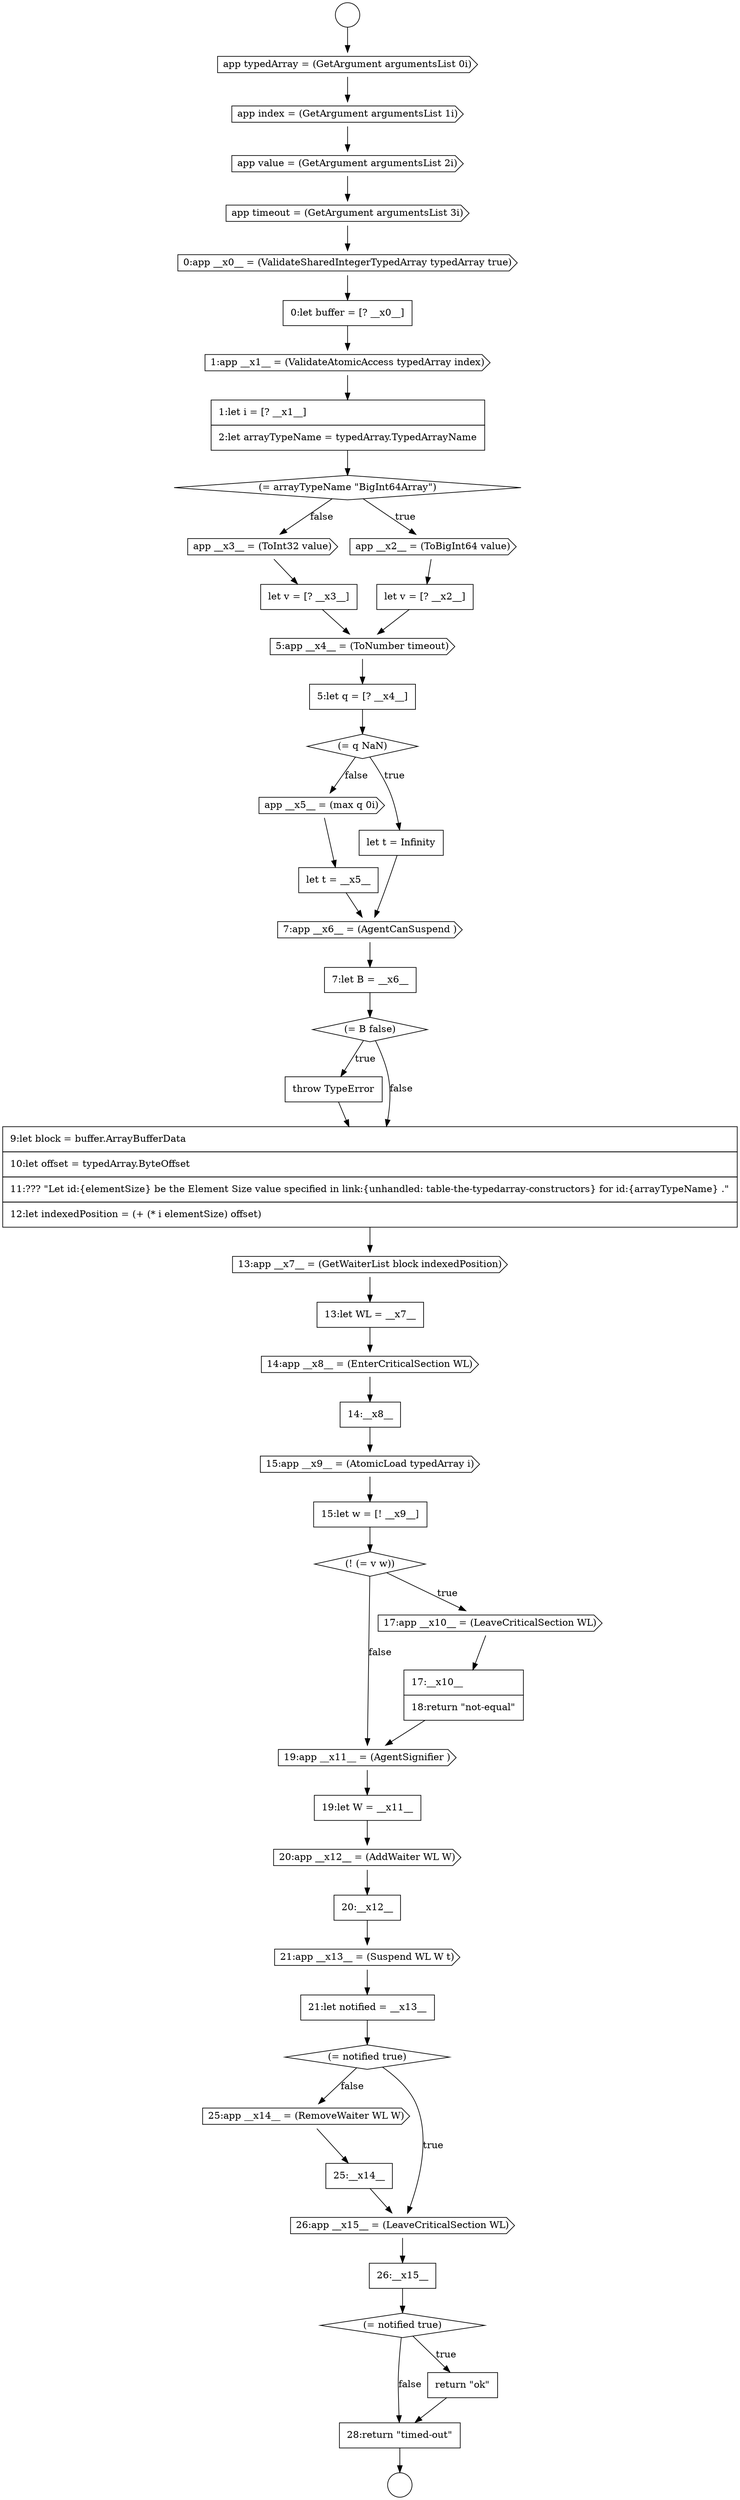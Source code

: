 digraph {
  node17875 [shape=cds, label=<<font color="black">13:app __x7__ = (GetWaiterList block indexedPosition)</font>> color="black" fillcolor="white" style=filled]
  node17871 [shape=none, margin=0, label=<<font color="black">
    <table border="0" cellborder="1" cellspacing="0" cellpadding="10">
      <tr><td align="left">7:let B = __x6__</td></tr>
    </table>
  </font>> color="black" fillcolor="white" style=filled]
  node17876 [shape=none, margin=0, label=<<font color="black">
    <table border="0" cellborder="1" cellspacing="0" cellpadding="10">
      <tr><td align="left">13:let WL = __x7__</td></tr>
    </table>
  </font>> color="black" fillcolor="white" style=filled]
  node17863 [shape=none, margin=0, label=<<font color="black">
    <table border="0" cellborder="1" cellspacing="0" cellpadding="10">
      <tr><td align="left">let v = [? __x3__]</td></tr>
    </table>
  </font>> color="black" fillcolor="white" style=filled]
  node17869 [shape=none, margin=0, label=<<font color="black">
    <table border="0" cellborder="1" cellspacing="0" cellpadding="10">
      <tr><td align="left">let t = __x5__</td></tr>
    </table>
  </font>> color="black" fillcolor="white" style=filled]
  node17897 [shape=none, margin=0, label=<<font color="black">
    <table border="0" cellborder="1" cellspacing="0" cellpadding="10">
      <tr><td align="left">28:return &quot;timed-out&quot;</td></tr>
    </table>
  </font>> color="black" fillcolor="white" style=filled]
  node17850 [shape=circle label=" " color="black" fillcolor="white" style=filled]
  node17853 [shape=cds, label=<<font color="black">app value = (GetArgument argumentsList 2i)</font>> color="black" fillcolor="white" style=filled]
  node17881 [shape=diamond, label=<<font color="black">(! (= v w))</font>> color="black" fillcolor="white" style=filled]
  node17868 [shape=cds, label=<<font color="black">app __x5__ = (max q 0i)</font>> color="black" fillcolor="white" style=filled]
  node17856 [shape=none, margin=0, label=<<font color="black">
    <table border="0" cellborder="1" cellspacing="0" cellpadding="10">
      <tr><td align="left">0:let buffer = [? __x0__]</td></tr>
    </table>
  </font>> color="black" fillcolor="white" style=filled]
  node17888 [shape=cds, label=<<font color="black">21:app __x13__ = (Suspend WL W t)</font>> color="black" fillcolor="white" style=filled]
  node17867 [shape=none, margin=0, label=<<font color="black">
    <table border="0" cellborder="1" cellspacing="0" cellpadding="10">
      <tr><td align="left">let t = Infinity</td></tr>
    </table>
  </font>> color="black" fillcolor="white" style=filled]
  node17857 [shape=cds, label=<<font color="black">1:app __x1__ = (ValidateAtomicAccess typedArray index)</font>> color="black" fillcolor="white" style=filled]
  node17852 [shape=cds, label=<<font color="black">app index = (GetArgument argumentsList 1i)</font>> color="black" fillcolor="white" style=filled]
  node17894 [shape=none, margin=0, label=<<font color="black">
    <table border="0" cellborder="1" cellspacing="0" cellpadding="10">
      <tr><td align="left">26:__x15__</td></tr>
    </table>
  </font>> color="black" fillcolor="white" style=filled]
  node17884 [shape=cds, label=<<font color="black">19:app __x11__ = (AgentSignifier )</font>> color="black" fillcolor="white" style=filled]
  node17855 [shape=cds, label=<<font color="black">0:app __x0__ = (ValidateSharedIntegerTypedArray typedArray true)</font>> color="black" fillcolor="white" style=filled]
  node17879 [shape=cds, label=<<font color="black">15:app __x9__ = (AtomicLoad typedArray i)</font>> color="black" fillcolor="white" style=filled]
  node17862 [shape=cds, label=<<font color="black">app __x3__ = (ToInt32 value)</font>> color="black" fillcolor="white" style=filled]
  node17859 [shape=diamond, label=<<font color="black">(= arrayTypeName &quot;BigInt64Array&quot;)</font>> color="black" fillcolor="white" style=filled]
  node17866 [shape=diamond, label=<<font color="black">(= q NaN)</font>> color="black" fillcolor="white" style=filled]
  node17887 [shape=none, margin=0, label=<<font color="black">
    <table border="0" cellborder="1" cellspacing="0" cellpadding="10">
      <tr><td align="left">20:__x12__</td></tr>
    </table>
  </font>> color="black" fillcolor="white" style=filled]
  node17870 [shape=cds, label=<<font color="black">7:app __x6__ = (AgentCanSuspend )</font>> color="black" fillcolor="white" style=filled]
  node17891 [shape=cds, label=<<font color="black">25:app __x14__ = (RemoveWaiter WL W)</font>> color="black" fillcolor="white" style=filled]
  node17889 [shape=none, margin=0, label=<<font color="black">
    <table border="0" cellborder="1" cellspacing="0" cellpadding="10">
      <tr><td align="left">21:let notified = __x13__</td></tr>
    </table>
  </font>> color="black" fillcolor="white" style=filled]
  node17890 [shape=diamond, label=<<font color="black">(= notified true)</font>> color="black" fillcolor="white" style=filled]
  node17883 [shape=none, margin=0, label=<<font color="black">
    <table border="0" cellborder="1" cellspacing="0" cellpadding="10">
      <tr><td align="left">17:__x10__</td></tr>
      <tr><td align="left">18:return &quot;not-equal&quot;</td></tr>
    </table>
  </font>> color="black" fillcolor="white" style=filled]
  node17895 [shape=diamond, label=<<font color="black">(= notified true)</font>> color="black" fillcolor="white" style=filled]
  node17873 [shape=none, margin=0, label=<<font color="black">
    <table border="0" cellborder="1" cellspacing="0" cellpadding="10">
      <tr><td align="left">throw TypeError</td></tr>
    </table>
  </font>> color="black" fillcolor="white" style=filled]
  node17858 [shape=none, margin=0, label=<<font color="black">
    <table border="0" cellborder="1" cellspacing="0" cellpadding="10">
      <tr><td align="left">1:let i = [? __x1__]</td></tr>
      <tr><td align="left">2:let arrayTypeName = typedArray.TypedArrayName</td></tr>
    </table>
  </font>> color="black" fillcolor="white" style=filled]
  node17851 [shape=cds, label=<<font color="black">app typedArray = (GetArgument argumentsList 0i)</font>> color="black" fillcolor="white" style=filled]
  node17880 [shape=none, margin=0, label=<<font color="black">
    <table border="0" cellborder="1" cellspacing="0" cellpadding="10">
      <tr><td align="left">15:let w = [! __x9__]</td></tr>
    </table>
  </font>> color="black" fillcolor="white" style=filled]
  node17854 [shape=cds, label=<<font color="black">app timeout = (GetArgument argumentsList 3i)</font>> color="black" fillcolor="white" style=filled]
  node17882 [shape=cds, label=<<font color="black">17:app __x10__ = (LeaveCriticalSection WL)</font>> color="black" fillcolor="white" style=filled]
  node17865 [shape=none, margin=0, label=<<font color="black">
    <table border="0" cellborder="1" cellspacing="0" cellpadding="10">
      <tr><td align="left">5:let q = [? __x4__]</td></tr>
    </table>
  </font>> color="black" fillcolor="white" style=filled]
  node17860 [shape=cds, label=<<font color="black">app __x2__ = (ToBigInt64 value)</font>> color="black" fillcolor="white" style=filled]
  node17892 [shape=none, margin=0, label=<<font color="black">
    <table border="0" cellborder="1" cellspacing="0" cellpadding="10">
      <tr><td align="left">25:__x14__</td></tr>
    </table>
  </font>> color="black" fillcolor="white" style=filled]
  node17886 [shape=cds, label=<<font color="black">20:app __x12__ = (AddWaiter WL W)</font>> color="black" fillcolor="white" style=filled]
  node17874 [shape=none, margin=0, label=<<font color="black">
    <table border="0" cellborder="1" cellspacing="0" cellpadding="10">
      <tr><td align="left">9:let block = buffer.ArrayBufferData</td></tr>
      <tr><td align="left">10:let offset = typedArray.ByteOffset</td></tr>
      <tr><td align="left">11:??? &quot;Let id:{elementSize} be the Element Size value specified in link:{unhandled: table-the-typedarray-constructors} for id:{arrayTypeName} .&quot;</td></tr>
      <tr><td align="left">12:let indexedPosition = (+ (* i elementSize) offset)</td></tr>
    </table>
  </font>> color="black" fillcolor="white" style=filled]
  node17896 [shape=none, margin=0, label=<<font color="black">
    <table border="0" cellborder="1" cellspacing="0" cellpadding="10">
      <tr><td align="left">return &quot;ok&quot;</td></tr>
    </table>
  </font>> color="black" fillcolor="white" style=filled]
  node17877 [shape=cds, label=<<font color="black">14:app __x8__ = (EnterCriticalSection WL)</font>> color="black" fillcolor="white" style=filled]
  node17864 [shape=cds, label=<<font color="black">5:app __x4__ = (ToNumber timeout)</font>> color="black" fillcolor="white" style=filled]
  node17885 [shape=none, margin=0, label=<<font color="black">
    <table border="0" cellborder="1" cellspacing="0" cellpadding="10">
      <tr><td align="left">19:let W = __x11__</td></tr>
    </table>
  </font>> color="black" fillcolor="white" style=filled]
  node17872 [shape=diamond, label=<<font color="black">(= B false)</font>> color="black" fillcolor="white" style=filled]
  node17878 [shape=none, margin=0, label=<<font color="black">
    <table border="0" cellborder="1" cellspacing="0" cellpadding="10">
      <tr><td align="left">14:__x8__</td></tr>
    </table>
  </font>> color="black" fillcolor="white" style=filled]
  node17849 [shape=circle label=" " color="black" fillcolor="white" style=filled]
  node17861 [shape=none, margin=0, label=<<font color="black">
    <table border="0" cellborder="1" cellspacing="0" cellpadding="10">
      <tr><td align="left">let v = [? __x2__]</td></tr>
    </table>
  </font>> color="black" fillcolor="white" style=filled]
  node17893 [shape=cds, label=<<font color="black">26:app __x15__ = (LeaveCriticalSection WL)</font>> color="black" fillcolor="white" style=filled]
  node17870 -> node17871 [ color="black"]
  node17857 -> node17858 [ color="black"]
  node17862 -> node17863 [ color="black"]
  node17880 -> node17881 [ color="black"]
  node17873 -> node17874 [ color="black"]
  node17863 -> node17864 [ color="black"]
  node17860 -> node17861 [ color="black"]
  node17851 -> node17852 [ color="black"]
  node17886 -> node17887 [ color="black"]
  node17879 -> node17880 [ color="black"]
  node17883 -> node17884 [ color="black"]
  node17871 -> node17872 [ color="black"]
  node17896 -> node17897 [ color="black"]
  node17869 -> node17870 [ color="black"]
  node17884 -> node17885 [ color="black"]
  node17881 -> node17882 [label=<<font color="black">true</font>> color="black"]
  node17881 -> node17884 [label=<<font color="black">false</font>> color="black"]
  node17877 -> node17878 [ color="black"]
  node17852 -> node17853 [ color="black"]
  node17872 -> node17873 [label=<<font color="black">true</font>> color="black"]
  node17872 -> node17874 [label=<<font color="black">false</font>> color="black"]
  node17865 -> node17866 [ color="black"]
  node17894 -> node17895 [ color="black"]
  node17854 -> node17855 [ color="black"]
  node17859 -> node17860 [label=<<font color="black">true</font>> color="black"]
  node17859 -> node17862 [label=<<font color="black">false</font>> color="black"]
  node17882 -> node17883 [ color="black"]
  node17876 -> node17877 [ color="black"]
  node17885 -> node17886 [ color="black"]
  node17861 -> node17864 [ color="black"]
  node17888 -> node17889 [ color="black"]
  node17891 -> node17892 [ color="black"]
  node17858 -> node17859 [ color="black"]
  node17892 -> node17893 [ color="black"]
  node17867 -> node17870 [ color="black"]
  node17895 -> node17896 [label=<<font color="black">true</font>> color="black"]
  node17895 -> node17897 [label=<<font color="black">false</font>> color="black"]
  node17868 -> node17869 [ color="black"]
  node17889 -> node17890 [ color="black"]
  node17849 -> node17851 [ color="black"]
  node17887 -> node17888 [ color="black"]
  node17875 -> node17876 [ color="black"]
  node17874 -> node17875 [ color="black"]
  node17864 -> node17865 [ color="black"]
  node17866 -> node17867 [label=<<font color="black">true</font>> color="black"]
  node17866 -> node17868 [label=<<font color="black">false</font>> color="black"]
  node17853 -> node17854 [ color="black"]
  node17855 -> node17856 [ color="black"]
  node17893 -> node17894 [ color="black"]
  node17878 -> node17879 [ color="black"]
  node17856 -> node17857 [ color="black"]
  node17890 -> node17893 [label=<<font color="black">true</font>> color="black"]
  node17890 -> node17891 [label=<<font color="black">false</font>> color="black"]
  node17897 -> node17850 [ color="black"]
}
